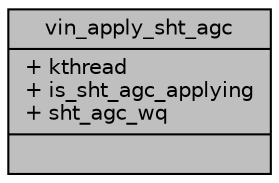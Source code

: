 digraph "vin_apply_sht_agc"
{
 // INTERACTIVE_SVG=YES
 // LATEX_PDF_SIZE
  bgcolor="transparent";
  edge [fontname="Helvetica",fontsize="10",labelfontname="Helvetica",labelfontsize="10"];
  node [fontname="Helvetica",fontsize="10",shape=record];
  Node1 [label="{vin_apply_sht_agc\n|+ kthread\l+ is_sht_agc_applying\l+ sht_agc_wq\l|}",height=0.2,width=0.4,color="black", fillcolor="grey75", style="filled", fontcolor="black",tooltip=" "];
}
